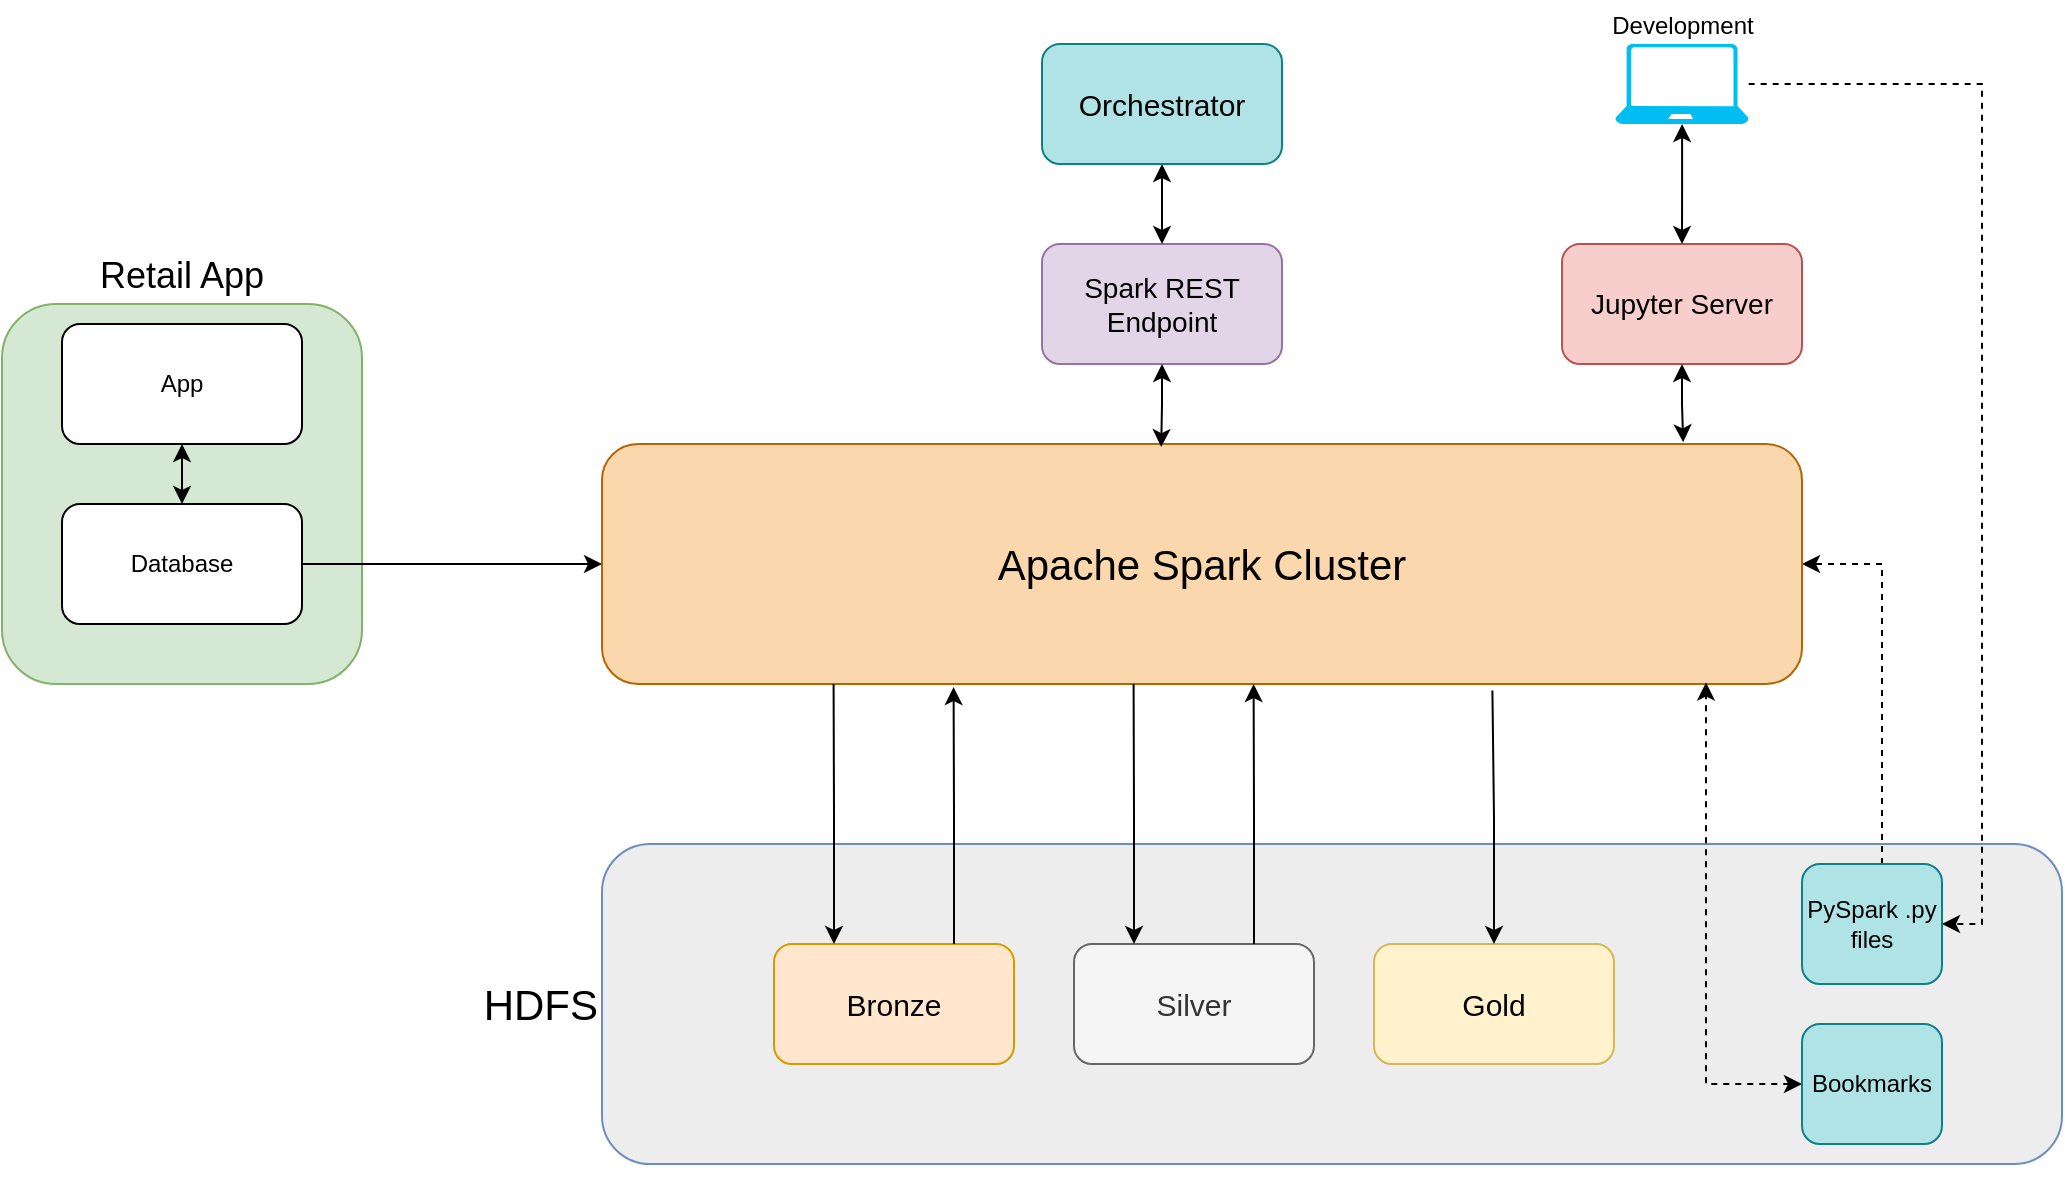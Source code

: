 <mxfile version="24.5.3" type="device" pages="2">
  <diagram name="HLD" id="51XbTd8yvjMRz24cOmSs">
    <mxGraphModel dx="1235" dy="731" grid="1" gridSize="10" guides="1" tooltips="1" connect="1" arrows="1" fold="1" page="1" pageScale="1" pageWidth="1169" pageHeight="827" math="0" shadow="0">
      <root>
        <mxCell id="0" />
        <mxCell id="1" parent="0" />
        <mxCell id="VeqnJ1D45zCAb6xf_HfH-1" value="HDFS" style="rounded=1;whiteSpace=wrap;html=1;fillColor=#ededed;strokeColor=#6c8ebf;labelPosition=left;verticalLabelPosition=middle;align=right;verticalAlign=middle;fontSize=21;" vertex="1" parent="1">
          <mxGeometry x="330" y="470" width="730" height="160" as="geometry" />
        </mxCell>
        <mxCell id="VeqnJ1D45zCAb6xf_HfH-2" value="Bronze" style="rounded=1;whiteSpace=wrap;html=1;fillColor=#ffe6cc;strokeColor=#d79b00;fontSize=15;" vertex="1" parent="1">
          <mxGeometry x="416" y="520" width="120" height="60" as="geometry" />
        </mxCell>
        <mxCell id="VeqnJ1D45zCAb6xf_HfH-3" value="Silver" style="rounded=1;whiteSpace=wrap;html=1;fillColor=#f5f5f5;strokeColor=#666666;fontSize=15;fontColor=#333333;" vertex="1" parent="1">
          <mxGeometry x="566" y="520" width="120" height="60" as="geometry" />
        </mxCell>
        <mxCell id="VeqnJ1D45zCAb6xf_HfH-4" value="Gold" style="rounded=1;whiteSpace=wrap;html=1;fillColor=#fff2cc;strokeColor=#d6b656;fontSize=15;" vertex="1" parent="1">
          <mxGeometry x="716" y="520" width="120" height="60" as="geometry" />
        </mxCell>
        <mxCell id="VeqnJ1D45zCAb6xf_HfH-25" style="edgeStyle=orthogonalEdgeStyle;rounded=0;orthogonalLoop=1;jettySize=auto;html=1;entryX=1;entryY=0.5;entryDx=0;entryDy=0;dashed=1;" edge="1" parent="1" source="VeqnJ1D45zCAb6xf_HfH-5" target="VeqnJ1D45zCAb6xf_HfH-6">
          <mxGeometry relative="1" as="geometry">
            <Array as="points">
              <mxPoint x="970" y="530" />
              <mxPoint x="970" y="330" />
            </Array>
          </mxGeometry>
        </mxCell>
        <mxCell id="VeqnJ1D45zCAb6xf_HfH-5" value="PySpark .py files" style="rounded=1;whiteSpace=wrap;html=1;fillColor=#b0e3e6;strokeColor=#0e8088;" vertex="1" parent="1">
          <mxGeometry x="930" y="480" width="70" height="60" as="geometry" />
        </mxCell>
        <mxCell id="VeqnJ1D45zCAb6xf_HfH-6" value="Apache Spark Cluster" style="rounded=1;whiteSpace=wrap;html=1;fillColor=#fad7ac;strokeColor=#b46504;fontSize=21;labelPosition=center;verticalLabelPosition=middle;align=center;verticalAlign=middle;" vertex="1" parent="1">
          <mxGeometry x="330" y="270" width="600" height="120" as="geometry" />
        </mxCell>
        <mxCell id="VeqnJ1D45zCAb6xf_HfH-7" value="Retail App" style="rounded=1;whiteSpace=wrap;html=1;fillColor=#d5e8d4;strokeColor=#82b366;labelPosition=center;verticalLabelPosition=top;align=center;verticalAlign=bottom;fontSize=18;" vertex="1" parent="1">
          <mxGeometry x="30" y="200" width="180" height="190" as="geometry" />
        </mxCell>
        <mxCell id="VeqnJ1D45zCAb6xf_HfH-8" value="App" style="rounded=1;whiteSpace=wrap;html=1;" vertex="1" parent="1">
          <mxGeometry x="60" y="210" width="120" height="60" as="geometry" />
        </mxCell>
        <mxCell id="VeqnJ1D45zCAb6xf_HfH-15" style="edgeStyle=orthogonalEdgeStyle;rounded=0;orthogonalLoop=1;jettySize=auto;html=1;exitX=0.5;exitY=0;exitDx=0;exitDy=0;entryX=0.5;entryY=1;entryDx=0;entryDy=0;startArrow=classic;startFill=1;" edge="1" parent="1" source="VeqnJ1D45zCAb6xf_HfH-9" target="VeqnJ1D45zCAb6xf_HfH-8">
          <mxGeometry relative="1" as="geometry" />
        </mxCell>
        <mxCell id="VeqnJ1D45zCAb6xf_HfH-18" style="edgeStyle=orthogonalEdgeStyle;rounded=0;orthogonalLoop=1;jettySize=auto;html=1;entryX=0;entryY=0.5;entryDx=0;entryDy=0;" edge="1" parent="1" source="VeqnJ1D45zCAb6xf_HfH-9" target="VeqnJ1D45zCAb6xf_HfH-6">
          <mxGeometry relative="1" as="geometry" />
        </mxCell>
        <mxCell id="VeqnJ1D45zCAb6xf_HfH-9" value="Database" style="rounded=1;whiteSpace=wrap;html=1;" vertex="1" parent="1">
          <mxGeometry x="60" y="300" width="120" height="60" as="geometry" />
        </mxCell>
        <mxCell id="VeqnJ1D45zCAb6xf_HfH-12" value="Jupyter Server" style="rounded=1;whiteSpace=wrap;html=1;fillColor=#f8cecc;strokeColor=#b85450;fontSize=14;" vertex="1" parent="1">
          <mxGeometry x="810" y="170" width="120" height="60" as="geometry" />
        </mxCell>
        <mxCell id="VeqnJ1D45zCAb6xf_HfH-16" style="edgeStyle=orthogonalEdgeStyle;rounded=0;orthogonalLoop=1;jettySize=auto;html=1;entryX=0.901;entryY=-0.007;entryDx=0;entryDy=0;entryPerimeter=0;startArrow=classic;startFill=1;" edge="1" parent="1" source="VeqnJ1D45zCAb6xf_HfH-12" target="VeqnJ1D45zCAb6xf_HfH-6">
          <mxGeometry relative="1" as="geometry" />
        </mxCell>
        <mxCell id="VeqnJ1D45zCAb6xf_HfH-20" style="edgeStyle=orthogonalEdgeStyle;rounded=0;orthogonalLoop=1;jettySize=auto;html=1;exitX=0.75;exitY=0;exitDx=0;exitDy=0;entryX=0.233;entryY=1.013;entryDx=0;entryDy=0;entryPerimeter=0;startArrow=none;startFill=0;endArrow=classic;endFill=1;" edge="1" parent="1" source="VeqnJ1D45zCAb6xf_HfH-2">
          <mxGeometry relative="1" as="geometry">
            <mxPoint x="505.8" y="391.56" as="targetPoint" />
          </mxGeometry>
        </mxCell>
        <mxCell id="VeqnJ1D45zCAb6xf_HfH-21" style="edgeStyle=orthogonalEdgeStyle;rounded=0;orthogonalLoop=1;jettySize=auto;html=1;exitX=0.25;exitY=0;exitDx=0;exitDy=0;entryX=0.133;entryY=1;entryDx=0;entryDy=0;entryPerimeter=0;startArrow=classic;startFill=1;endArrow=none;endFill=0;" edge="1" parent="1" source="VeqnJ1D45zCAb6xf_HfH-2">
          <mxGeometry relative="1" as="geometry">
            <mxPoint x="445.8" y="390" as="targetPoint" />
          </mxGeometry>
        </mxCell>
        <mxCell id="VeqnJ1D45zCAb6xf_HfH-22" style="edgeStyle=orthogonalEdgeStyle;rounded=0;orthogonalLoop=1;jettySize=auto;html=1;exitX=0.25;exitY=0;exitDx=0;exitDy=0;entryX=0.383;entryY=1;entryDx=0;entryDy=0;entryPerimeter=0;startArrow=classic;startFill=1;endArrow=none;endFill=0;" edge="1" parent="1" source="VeqnJ1D45zCAb6xf_HfH-3">
          <mxGeometry relative="1" as="geometry">
            <mxPoint x="595.8" y="390" as="targetPoint" />
          </mxGeometry>
        </mxCell>
        <mxCell id="VeqnJ1D45zCAb6xf_HfH-23" style="edgeStyle=orthogonalEdgeStyle;rounded=0;orthogonalLoop=1;jettySize=auto;html=1;exitX=0.75;exitY=0;exitDx=0;exitDy=0;entryX=0.483;entryY=1;entryDx=0;entryDy=0;entryPerimeter=0;startArrow=none;startFill=0;endArrow=classic;endFill=1;" edge="1" parent="1" source="VeqnJ1D45zCAb6xf_HfH-3">
          <mxGeometry relative="1" as="geometry">
            <mxPoint x="655.8" y="390" as="targetPoint" />
          </mxGeometry>
        </mxCell>
        <mxCell id="VeqnJ1D45zCAb6xf_HfH-24" style="edgeStyle=orthogonalEdgeStyle;rounded=0;orthogonalLoop=1;jettySize=auto;html=1;exitX=0.5;exitY=0;exitDx=0;exitDy=0;entryX=0.682;entryY=1.027;entryDx=0;entryDy=0;entryPerimeter=0;startArrow=classic;startFill=1;endArrow=none;endFill=0;" edge="1" parent="1" source="VeqnJ1D45zCAb6xf_HfH-4">
          <mxGeometry relative="1" as="geometry">
            <mxPoint x="775.2" y="393.24" as="targetPoint" />
          </mxGeometry>
        </mxCell>
        <mxCell id="VeqnJ1D45zCAb6xf_HfH-26" value="Spark REST Endpoint" style="rounded=1;whiteSpace=wrap;html=1;fillColor=#e1d5e7;strokeColor=#9673a6;fontSize=14;" vertex="1" parent="1">
          <mxGeometry x="550" y="170" width="120" height="60" as="geometry" />
        </mxCell>
        <mxCell id="VeqnJ1D45zCAb6xf_HfH-27" style="edgeStyle=orthogonalEdgeStyle;rounded=0;orthogonalLoop=1;jettySize=auto;html=1;exitX=0.5;exitY=1;exitDx=0;exitDy=0;entryX=0.466;entryY=0.013;entryDx=0;entryDy=0;entryPerimeter=0;startArrow=classic;startFill=1;" edge="1" parent="1" source="VeqnJ1D45zCAb6xf_HfH-26" target="VeqnJ1D45zCAb6xf_HfH-6">
          <mxGeometry relative="1" as="geometry" />
        </mxCell>
        <mxCell id="VeqnJ1D45zCAb6xf_HfH-29" style="edgeStyle=orthogonalEdgeStyle;rounded=0;orthogonalLoop=1;jettySize=auto;html=1;entryX=0.5;entryY=0;entryDx=0;entryDy=0;startArrow=classic;startFill=1;" edge="1" parent="1" source="VeqnJ1D45zCAb6xf_HfH-28" target="VeqnJ1D45zCAb6xf_HfH-26">
          <mxGeometry relative="1" as="geometry" />
        </mxCell>
        <mxCell id="VeqnJ1D45zCAb6xf_HfH-28" value="Orchestrator" style="rounded=1;whiteSpace=wrap;html=1;fillColor=#b0e3e6;strokeColor=#0e8088;fontSize=15;" vertex="1" parent="1">
          <mxGeometry x="550" y="70" width="120" height="60" as="geometry" />
        </mxCell>
        <mxCell id="VeqnJ1D45zCAb6xf_HfH-31" style="edgeStyle=orthogonalEdgeStyle;rounded=0;orthogonalLoop=1;jettySize=auto;html=1;entryX=0.5;entryY=0;entryDx=0;entryDy=0;startArrow=classic;startFill=1;" edge="1" parent="1" source="VeqnJ1D45zCAb6xf_HfH-30" target="VeqnJ1D45zCAb6xf_HfH-12">
          <mxGeometry relative="1" as="geometry" />
        </mxCell>
        <mxCell id="VeqnJ1D45zCAb6xf_HfH-36" style="edgeStyle=orthogonalEdgeStyle;rounded=0;orthogonalLoop=1;jettySize=auto;html=1;entryX=1;entryY=0.5;entryDx=0;entryDy=0;dashed=1;" edge="1" parent="1" source="VeqnJ1D45zCAb6xf_HfH-30" target="VeqnJ1D45zCAb6xf_HfH-5">
          <mxGeometry relative="1" as="geometry" />
        </mxCell>
        <mxCell id="VeqnJ1D45zCAb6xf_HfH-30" value="Development" style="verticalLabelPosition=top;html=1;verticalAlign=bottom;align=center;strokeColor=none;fillColor=#00BEF2;shape=mxgraph.azure.laptop;pointerEvents=1;labelPosition=center;" vertex="1" parent="1">
          <mxGeometry x="836.66" y="70" width="66.67" height="40" as="geometry" />
        </mxCell>
        <mxCell id="VeqnJ1D45zCAb6xf_HfH-33" value="Bookmarks" style="rounded=1;whiteSpace=wrap;html=1;fillColor=#b0e3e6;strokeColor=#0e8088;" vertex="1" parent="1">
          <mxGeometry x="930" y="560" width="70" height="60" as="geometry" />
        </mxCell>
        <mxCell id="VeqnJ1D45zCAb6xf_HfH-37" style="edgeStyle=orthogonalEdgeStyle;rounded=0;orthogonalLoop=1;jettySize=auto;html=1;exitX=0;exitY=0.5;exitDx=0;exitDy=0;entryX=0.92;entryY=0.994;entryDx=0;entryDy=0;entryPerimeter=0;dashed=1;startArrow=classic;startFill=1;" edge="1" parent="1" source="VeqnJ1D45zCAb6xf_HfH-33" target="VeqnJ1D45zCAb6xf_HfH-6">
          <mxGeometry relative="1" as="geometry" />
        </mxCell>
        <mxCell id="VeqnJ1D45zCAb6xf_HfH-40" value="" style="shape=image;verticalLabelPosition=bottom;labelBackgroundColor=default;verticalAlign=top;aspect=fixed;imageAspect=0;image=https://www.postgresql.org/media/img/about/press/elephant.png;" vertex="1" parent="1">
          <mxGeometry x="30" y="320" width="60" height="61.89" as="geometry" />
        </mxCell>
        <mxCell id="VeqnJ1D45zCAb6xf_HfH-41" value="" style="shape=image;verticalLabelPosition=bottom;labelBackgroundColor=default;verticalAlign=top;aspect=fixed;imageAspect=0;image=https://upload.wikimedia.org/wikipedia/commons/thumb/3/38/Hadoop_logo_new.svg/1920px-Hadoop_logo_new.svg.png;" vertex="1" parent="1">
          <mxGeometry x="560" y="580" width="206" height="61.8" as="geometry" />
        </mxCell>
        <mxCell id="VeqnJ1D45zCAb6xf_HfH-42" value="" style="shape=image;verticalLabelPosition=bottom;labelBackgroundColor=default;verticalAlign=top;aspect=fixed;imageAspect=0;image=https://upload.wikimedia.org/wikipedia/commons/thumb/f/f3/Apache_Spark_logo.svg/1920px-Apache_Spark_logo.svg.png;" vertex="1" parent="1">
          <mxGeometry x="338" y="338" width="96.31" height="50" as="geometry" />
        </mxCell>
        <mxCell id="VeqnJ1D45zCAb6xf_HfH-43" value="" style="shape=image;verticalLabelPosition=bottom;labelBackgroundColor=default;verticalAlign=top;aspect=fixed;imageAspect=0;image=https://upload.wikimedia.org/wikipedia/commons/thumb/3/38/Jupyter_logo.svg/800px-Jupyter_logo.svg.png;" vertex="1" parent="1">
          <mxGeometry x="934" y="164.66" width="61" height="70.69" as="geometry" />
        </mxCell>
        <mxCell id="VeqnJ1D45zCAb6xf_HfH-44" value="" style="shape=image;verticalLabelPosition=bottom;labelBackgroundColor=default;verticalAlign=top;aspect=fixed;imageAspect=0;image=https://upload.wikimedia.org/wikipedia/commons/thumb/c/c3/Python-logo-notext.svg/800px-Python-logo-notext.svg.png;" vertex="1" parent="1">
          <mxGeometry x="650" y="48.61" width="56" height="61.39" as="geometry" />
        </mxCell>
      </root>
    </mxGraphModel>
  </diagram>
  <diagram id="kooNuksBEzYqGuo6ed3X" name="LLD">
    <mxGraphModel dx="2919" dy="1035" grid="1" gridSize="10" guides="1" tooltips="1" connect="1" arrows="1" fold="1" page="1" pageScale="1" pageWidth="1169" pageHeight="827" math="0" shadow="0">
      <root>
        <mxCell id="0" />
        <mxCell id="1" parent="0" />
        <mxCell id="-66_5Aa4MClTG00uJAYJ-18" style="edgeStyle=orthogonalEdgeStyle;rounded=0;orthogonalLoop=1;jettySize=auto;html=1;entryX=0;entryY=0.5;entryDx=0;entryDy=0;startArrow=classic;startFill=1;" edge="1" parent="1" source="-66_5Aa4MClTG00uJAYJ-2" target="-66_5Aa4MClTG00uJAYJ-9">
          <mxGeometry relative="1" as="geometry" />
        </mxCell>
        <mxCell id="-66_5Aa4MClTG00uJAYJ-2" value="" style="rounded=0;whiteSpace=wrap;html=1;fillColor=none;dashed=1;glass=0;strokeColor=#FA7021;" vertex="1" parent="1">
          <mxGeometry x="159" y="410" width="460" height="340" as="geometry" />
        </mxCell>
        <mxCell id="-66_5Aa4MClTG00uJAYJ-3" value="Spark Cluster" style="rounded=0;whiteSpace=wrap;html=1;strokeColor=none;fillColor=#FF9933;fontColor=#FFFFFF;fontStyle=1;fontSize=13;" vertex="1" parent="1">
          <mxGeometry x="159" y="410" width="100" height="40" as="geometry" />
        </mxCell>
        <mxCell id="-66_5Aa4MClTG00uJAYJ-8" style="rounded=0;orthogonalLoop=1;jettySize=auto;html=1;exitX=0.75;exitY=1;exitDx=0;exitDy=0;startArrow=classic;startFill=1;" edge="1" parent="1" source="-66_5Aa4MClTG00uJAYJ-4" target="-66_5Aa4MClTG00uJAYJ-6">
          <mxGeometry relative="1" as="geometry" />
        </mxCell>
        <mxCell id="-66_5Aa4MClTG00uJAYJ-4" value="&lt;font color=&quot;#fa7021&quot;&gt;&lt;b&gt;&lt;font style=&quot;font-size: 13px;&quot;&gt;Master Node (spark-master)&lt;/font&gt;&lt;br&gt;&lt;/b&gt;&lt;/font&gt;&lt;b&gt;Master URL:&lt;/b&gt; spark-master:7077&lt;br&gt;&lt;b&gt;REST Endpoint:&lt;/b&gt; spark-master:6066 (exposed to localhost)&lt;br&gt;&lt;b&gt;Master UI:&lt;/b&gt;&amp;nbsp;spark-master:8080 (exposed to localhost)&lt;br&gt;&lt;b&gt;Driver UI:&lt;/b&gt; spark-master:4040 (exposed to localhost)&lt;div&gt;&lt;b&gt;History server:&lt;/b&gt; spark-master:18080 (exposed to localhost)&lt;br&gt;&lt;b&gt;Jupyter Server:&lt;/b&gt; spark-master:8888 (exposed to localhost)&lt;br&gt;&amp;nbsp;&lt;/div&gt;" style="rounded=1;whiteSpace=wrap;html=1;align=left;labelPosition=center;verticalLabelPosition=middle;verticalAlign=top;spacingLeft=3;" vertex="1" parent="1">
          <mxGeometry x="224" y="460" width="330" height="120" as="geometry" />
        </mxCell>
        <mxCell id="-66_5Aa4MClTG00uJAYJ-7" style="rounded=0;orthogonalLoop=1;jettySize=auto;html=1;exitX=0.5;exitY=0;exitDx=0;exitDy=0;entryX=0.25;entryY=1;entryDx=0;entryDy=0;startArrow=classic;startFill=1;" edge="1" parent="1" source="-66_5Aa4MClTG00uJAYJ-5" target="-66_5Aa4MClTG00uJAYJ-4">
          <mxGeometry relative="1" as="geometry" />
        </mxCell>
        <mxCell id="-66_5Aa4MClTG00uJAYJ-5" value="&lt;font color=&quot;#fa7021&quot;&gt;&lt;b&gt;&lt;font style=&quot;font-size: 13px;&quot;&gt;Worker Node 1 (worker-node-1)&lt;/font&gt;&lt;br&gt;&lt;/b&gt;&lt;/font&gt;&lt;b&gt;UI URL:&lt;/b&gt;&amp;nbsp;worker-node-1:8081 (exposed to localhost)&lt;br&gt;&lt;div&gt;&lt;br&gt;&amp;nbsp;&lt;/div&gt;" style="rounded=1;whiteSpace=wrap;html=1;align=left;labelPosition=center;verticalLabelPosition=middle;verticalAlign=top;spacingLeft=3;" vertex="1" parent="1">
          <mxGeometry x="169" y="650" width="200" height="70" as="geometry" />
        </mxCell>
        <mxCell id="-66_5Aa4MClTG00uJAYJ-6" value="&lt;font color=&quot;#fa7021&quot;&gt;&lt;b&gt;&lt;font style=&quot;font-size: 13px;&quot;&gt;Worker Node 2 (worker-node-2)&lt;/font&gt;&lt;br&gt;&lt;/b&gt;&lt;/font&gt;&lt;b&gt;UI URL:&lt;/b&gt;&amp;nbsp;worker-node-2:8081 (exposed to localhost as 8082)&lt;br&gt;&lt;div&gt;&lt;br&gt;&amp;nbsp;&lt;/div&gt;" style="rounded=1;whiteSpace=wrap;html=1;align=left;labelPosition=center;verticalLabelPosition=middle;verticalAlign=top;spacingLeft=3;" vertex="1" parent="1">
          <mxGeometry x="409" y="650" width="200" height="70" as="geometry" />
        </mxCell>
        <mxCell id="-66_5Aa4MClTG00uJAYJ-9" value="" style="rounded=0;whiteSpace=wrap;html=1;fillColor=none;dashed=1;glass=0;strokeColor=#004E9C;" vertex="1" parent="1">
          <mxGeometry x="701" y="410" width="460" height="340" as="geometry" />
        </mxCell>
        <mxCell id="-66_5Aa4MClTG00uJAYJ-10" value="Hadoop Cluster" style="rounded=0;whiteSpace=wrap;html=1;strokeColor=none;fillColor=#A9C4EB;fontColor=#004D9C;fontStyle=1;fontSize=13;" vertex="1" parent="1">
          <mxGeometry x="701" y="410" width="110" height="40" as="geometry" />
        </mxCell>
        <mxCell id="-66_5Aa4MClTG00uJAYJ-11" value="&lt;div style=&quot;font-size: 13px;&quot;&gt;&lt;b&gt;&lt;font style=&quot;font-size: 13px;&quot; color=&quot;#004d9c&quot;&gt;Name Node: (hadoop-namenode)&lt;/font&gt;&lt;/b&gt;&lt;/div&gt;&lt;b style=&quot;font-size: 13px;&quot;&gt;UI URL:&lt;/b&gt;&amp;nbsp;hadoop-namenode:9870 (exposed to localhost)&lt;br&gt;&lt;b&gt;Hadoop IPC port:&lt;/b&gt;&amp;nbsp;hadoop-namenode:8020 (exposed to localhost)&lt;br&gt;&lt;div&gt;&lt;br&gt;&amp;nbsp;&lt;/div&gt;" style="rounded=1;whiteSpace=wrap;html=1;align=left;labelPosition=center;verticalLabelPosition=middle;verticalAlign=top;spacingLeft=3;" vertex="1" parent="1">
          <mxGeometry x="761" y="490" width="240" height="100" as="geometry" />
        </mxCell>
        <mxCell id="-66_5Aa4MClTG00uJAYJ-14" style="rounded=0;orthogonalLoop=1;jettySize=auto;html=1;exitX=0.5;exitY=0;exitDx=0;exitDy=0;entryX=0.25;entryY=1;entryDx=0;entryDy=0;startArrow=classic;startFill=1;" edge="1" parent="1" source="-66_5Aa4MClTG00uJAYJ-12" target="-66_5Aa4MClTG00uJAYJ-11">
          <mxGeometry relative="1" as="geometry" />
        </mxCell>
        <mxCell id="-66_5Aa4MClTG00uJAYJ-12" value="&lt;div style=&quot;font-size: 13px;&quot;&gt;&lt;b style=&quot;background-color: initial;&quot;&gt;&lt;font color=&quot;#004d9c&quot;&gt;Data Node 1&lt;/font&gt;&lt;/b&gt;&lt;/div&gt;" style="rounded=1;whiteSpace=wrap;html=1;align=left;labelPosition=center;verticalLabelPosition=middle;verticalAlign=top;spacingLeft=3;" vertex="1" parent="1">
          <mxGeometry x="741" y="670" width="100" height="56" as="geometry" />
        </mxCell>
        <mxCell id="-66_5Aa4MClTG00uJAYJ-15" style="rounded=0;orthogonalLoop=1;jettySize=auto;html=1;exitX=0.5;exitY=0;exitDx=0;exitDy=0;entryX=0.75;entryY=1;entryDx=0;entryDy=0;startArrow=classic;startFill=1;" edge="1" parent="1" source="-66_5Aa4MClTG00uJAYJ-13" target="-66_5Aa4MClTG00uJAYJ-11">
          <mxGeometry relative="1" as="geometry" />
        </mxCell>
        <mxCell id="-66_5Aa4MClTG00uJAYJ-13" value="&lt;div style=&quot;font-size: 13px;&quot;&gt;&lt;b style=&quot;background-color: initial;&quot;&gt;&lt;font color=&quot;#004d9c&quot;&gt;Data Node 2&lt;/font&gt;&lt;/b&gt;&lt;/div&gt;" style="rounded=1;whiteSpace=wrap;html=1;align=left;labelPosition=center;verticalLabelPosition=middle;verticalAlign=top;spacingLeft=3;" vertex="1" parent="1">
          <mxGeometry x="921" y="670" width="100" height="56" as="geometry" />
        </mxCell>
        <mxCell id="-66_5Aa4MClTG00uJAYJ-16" value="&lt;div style=&quot;font-size: 13px;&quot;&gt;&lt;b style=&quot;background-color: initial;&quot;&gt;&lt;font color=&quot;#004d9c&quot;&gt;Resource Manager&lt;/font&gt;&lt;/b&gt;&lt;/div&gt;" style="rounded=1;whiteSpace=wrap;html=1;align=left;labelPosition=center;verticalLabelPosition=middle;verticalAlign=top;spacingLeft=3;" vertex="1" parent="1">
          <mxGeometry x="1041" y="450" width="100" height="56" as="geometry" />
        </mxCell>
        <mxCell id="-66_5Aa4MClTG00uJAYJ-17" value="&lt;div style=&quot;font-size: 13px;&quot;&gt;&lt;b style=&quot;background-color: initial;&quot;&gt;&lt;font color=&quot;#004d9c&quot;&gt;Node&amp;nbsp;&lt;/font&gt;&lt;/b&gt;&lt;/div&gt;&lt;div style=&quot;font-size: 13px;&quot;&gt;&lt;b style=&quot;background-color: initial;&quot;&gt;&lt;font color=&quot;#004d9c&quot;&gt;Manager&lt;/font&gt;&lt;/b&gt;&lt;/div&gt;" style="rounded=1;whiteSpace=wrap;html=1;align=left;labelPosition=center;verticalLabelPosition=middle;verticalAlign=top;spacingLeft=3;" vertex="1" parent="1">
          <mxGeometry x="1041" y="534" width="100" height="56" as="geometry" />
        </mxCell>
        <mxCell id="-66_5Aa4MClTG00uJAYJ-26" style="edgeStyle=orthogonalEdgeStyle;rounded=0;orthogonalLoop=1;jettySize=auto;html=1;" edge="1" parent="1" source="-66_5Aa4MClTG00uJAYJ-19" target="-66_5Aa4MClTG00uJAYJ-2">
          <mxGeometry relative="1" as="geometry" />
        </mxCell>
        <mxCell id="-66_5Aa4MClTG00uJAYJ-27" value="User: sparkuser" style="edgeLabel;html=1;align=center;verticalAlign=middle;resizable=0;points=[];" vertex="1" connectable="0" parent="-66_5Aa4MClTG00uJAYJ-26">
          <mxGeometry x="0.346" y="4" relative="1" as="geometry">
            <mxPoint x="-4" y="-13" as="offset" />
          </mxGeometry>
        </mxCell>
        <mxCell id="-66_5Aa4MClTG00uJAYJ-19" value="" style="rounded=0;whiteSpace=wrap;html=1;fillColor=none;dashed=1;glass=0;strokeColor=#009900;" vertex="1" parent="1">
          <mxGeometry x="159" y="130" width="460" height="200" as="geometry" />
        </mxCell>
        <mxCell id="-66_5Aa4MClTG00uJAYJ-20" value="Retail App" style="rounded=0;whiteSpace=wrap;html=1;strokeColor=none;fillColor=#00B85C;fontColor=#FFFFFF;fontStyle=1;fontSize=13;" vertex="1" parent="1">
          <mxGeometry x="159" y="130" width="100" height="40" as="geometry" />
        </mxCell>
        <mxCell id="-66_5Aa4MClTG00uJAYJ-22" value="&lt;b style=&quot;&quot;&gt;&lt;font color=&quot;#009900&quot; style=&quot;font-size: 13px;&quot;&gt;Database&lt;/font&gt;&lt;br&gt;&lt;/b&gt;&lt;b&gt;URI:&lt;/b&gt;&amp;nbsp;postgres:5432 (exposed to localhost)&lt;br&gt;&lt;div&gt;&lt;br&gt;&amp;nbsp;&lt;/div&gt;" style="rounded=1;whiteSpace=wrap;html=1;align=left;labelPosition=center;verticalLabelPosition=middle;verticalAlign=top;spacingLeft=3;" vertex="1" parent="1">
          <mxGeometry x="189" y="195" width="190" height="70" as="geometry" />
        </mxCell>
        <mxCell id="-66_5Aa4MClTG00uJAYJ-24" style="edgeStyle=orthogonalEdgeStyle;rounded=0;orthogonalLoop=1;jettySize=auto;html=1;entryX=1;entryY=0.5;entryDx=0;entryDy=0;startArrow=classic;startFill=1;" edge="1" parent="1" source="-66_5Aa4MClTG00uJAYJ-23" target="-66_5Aa4MClTG00uJAYJ-22">
          <mxGeometry relative="1" as="geometry" />
        </mxCell>
        <mxCell id="-66_5Aa4MClTG00uJAYJ-25" value="User: appuser" style="edgeLabel;html=1;align=center;verticalAlign=middle;resizable=0;points=[];" vertex="1" connectable="0" parent="-66_5Aa4MClTG00uJAYJ-24">
          <mxGeometry x="0.023" relative="1" as="geometry">
            <mxPoint x="-1" as="offset" />
          </mxGeometry>
        </mxCell>
        <mxCell id="-66_5Aa4MClTG00uJAYJ-23" value="&lt;font color=&quot;#009900&quot;&gt;&lt;span style=&quot;font-size: 13px;&quot;&gt;&lt;b&gt;App&lt;/b&gt;&lt;/span&gt;&lt;/font&gt;" style="rounded=1;whiteSpace=wrap;html=1;align=center;labelPosition=center;verticalLabelPosition=middle;verticalAlign=middle;spacingLeft=3;" vertex="1" parent="1">
          <mxGeometry x="489" y="195" width="100" height="70" as="geometry" />
        </mxCell>
        <mxCell id="-66_5Aa4MClTG00uJAYJ-29" style="edgeStyle=orthogonalEdgeStyle;rounded=0;orthogonalLoop=1;jettySize=auto;html=1;entryX=0;entryY=0.25;entryDx=0;entryDy=0;" edge="1" parent="1" source="-66_5Aa4MClTG00uJAYJ-28" target="-66_5Aa4MClTG00uJAYJ-2">
          <mxGeometry relative="1" as="geometry" />
        </mxCell>
        <mxCell id="-66_5Aa4MClTG00uJAYJ-30" value="Port: 6066" style="edgeLabel;html=1;align=center;verticalAlign=middle;resizable=0;points=[];" vertex="1" connectable="0" parent="-66_5Aa4MClTG00uJAYJ-29">
          <mxGeometry x="-0.013" y="1" relative="1" as="geometry">
            <mxPoint x="-6" y="-1" as="offset" />
          </mxGeometry>
        </mxCell>
        <mxCell id="-66_5Aa4MClTG00uJAYJ-28" value="Orchestrator" style="rounded=1;whiteSpace=wrap;html=1;fillColor=#F77C00;fontSize=14;fontColor=#FFFFFF;strokeColor=none;" vertex="1" parent="1">
          <mxGeometry x="-50" y="464" width="120" height="60" as="geometry" />
        </mxCell>
        <mxCell id="-66_5Aa4MClTG00uJAYJ-32" style="edgeStyle=orthogonalEdgeStyle;rounded=0;orthogonalLoop=1;jettySize=auto;html=1;" edge="1" parent="1" source="-66_5Aa4MClTG00uJAYJ-31" target="-66_5Aa4MClTG00uJAYJ-2">
          <mxGeometry relative="1" as="geometry" />
        </mxCell>
        <mxCell id="-66_5Aa4MClTG00uJAYJ-33" value="Port: 8888" style="edgeLabel;html=1;align=center;verticalAlign=middle;resizable=0;points=[];" vertex="1" connectable="0" parent="-66_5Aa4MClTG00uJAYJ-32">
          <mxGeometry x="-0.008" relative="1" as="geometry">
            <mxPoint as="offset" />
          </mxGeometry>
        </mxCell>
        <mxCell id="-66_5Aa4MClTG00uJAYJ-31" value="Development Notebook" style="rounded=1;whiteSpace=wrap;html=1;fillColor=#004E9C;fontSize=14;fontColor=#FFFFFF;strokeColor=none;" vertex="1" parent="1">
          <mxGeometry x="-50" y="550" width="120" height="60" as="geometry" />
        </mxCell>
      </root>
    </mxGraphModel>
  </diagram>
</mxfile>

